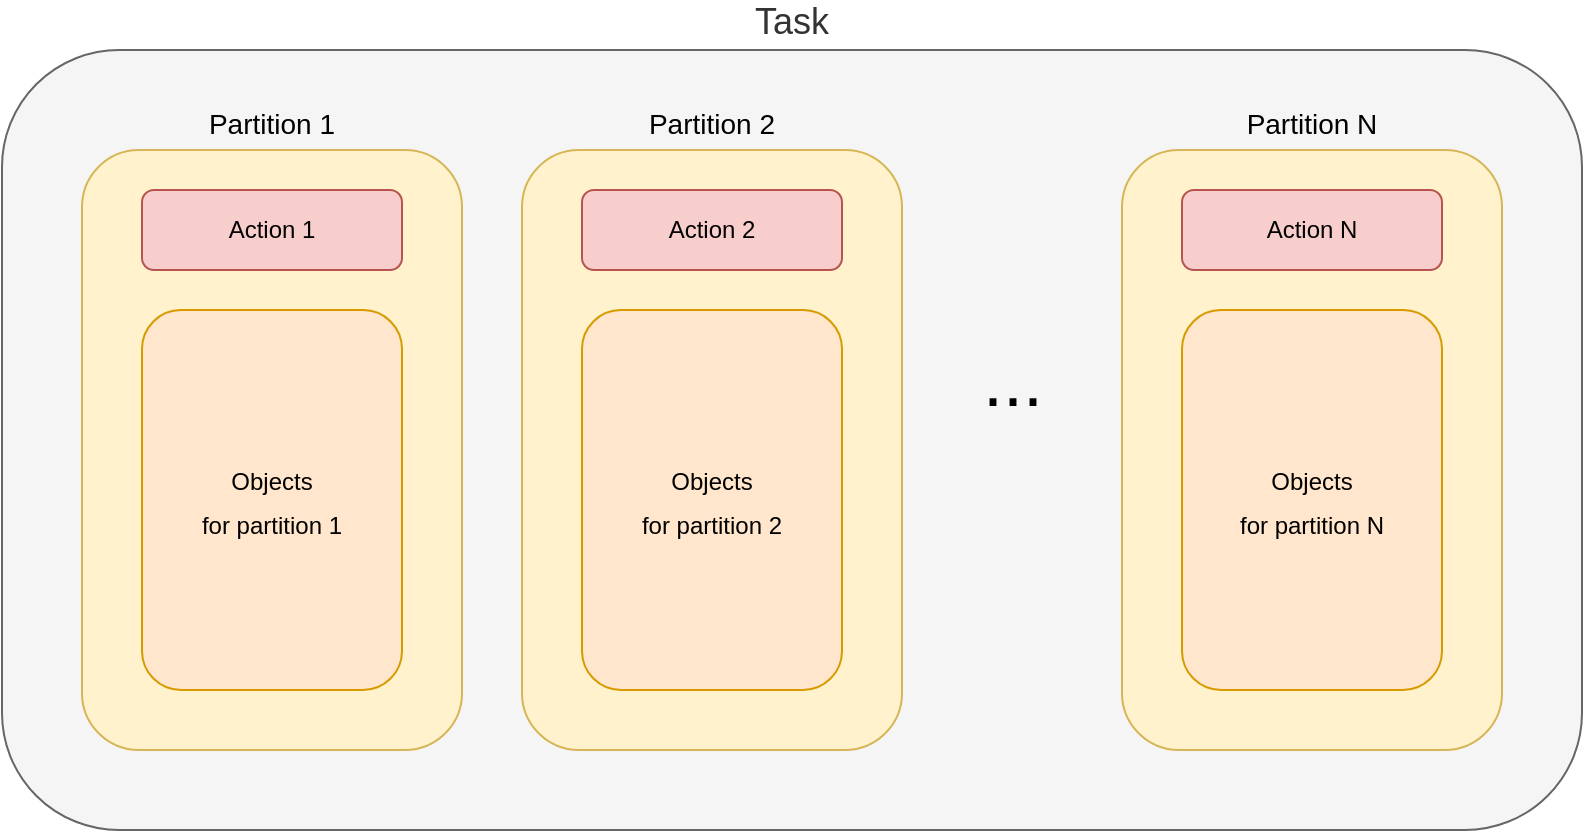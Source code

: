 <mxfile version="13.9.9" type="device"><diagram id="tczYoSBkOdeu9mY3Og8u" name="Page-1"><mxGraphModel dx="1086" dy="966" grid="1" gridSize="10" guides="1" tooltips="1" connect="1" arrows="1" fold="1" page="1" pageScale="1" pageWidth="827" pageHeight="1169" math="0" shadow="0"><root><mxCell id="0"/><mxCell id="1" parent="0"/><mxCell id="gJrOSHwnE2OEPGomYUo7-1" value="Task" style="rounded=1;whiteSpace=wrap;html=1;fontSize=18;labelPosition=center;verticalLabelPosition=top;align=center;verticalAlign=bottom;fillColor=#f5f5f5;strokeColor=#666666;fontColor=#333333;" parent="1" vertex="1"><mxGeometry x="30" y="240" width="790" height="390" as="geometry"/></mxCell><mxCell id="gJrOSHwnE2OEPGomYUo7-30" value="&lt;font style=&quot;font-size: 14px&quot;&gt;Partition N&lt;/font&gt;" style="rounded=1;whiteSpace=wrap;html=1;fontSize=18;labelPosition=center;verticalLabelPosition=top;align=center;verticalAlign=bottom;fillColor=#fff2cc;strokeColor=#d6b656;" parent="1" vertex="1"><mxGeometry x="590" y="290" width="190" height="300" as="geometry"/></mxCell><mxCell id="gJrOSHwnE2OEPGomYUo7-18" value="&lt;font style=&quot;font-size: 14px&quot;&gt;Partition 2&lt;/font&gt;" style="rounded=1;whiteSpace=wrap;html=1;fontSize=18;labelPosition=center;verticalLabelPosition=top;align=center;verticalAlign=bottom;fillColor=#fff2cc;strokeColor=#d6b656;" parent="1" vertex="1"><mxGeometry x="290" y="290" width="190" height="300" as="geometry"/></mxCell><mxCell id="gJrOSHwnE2OEPGomYUo7-2" value="&lt;font style=&quot;font-size: 14px&quot;&gt;Partition 1&lt;/font&gt;" style="rounded=1;whiteSpace=wrap;html=1;fontSize=18;labelPosition=center;verticalLabelPosition=top;align=center;verticalAlign=bottom;fillColor=#fff2cc;strokeColor=#d6b656;" parent="1" vertex="1"><mxGeometry x="70" y="290" width="190" height="300" as="geometry"/></mxCell><mxCell id="gJrOSHwnE2OEPGomYUo7-5" value="&lt;font style=&quot;font-size: 36px&quot;&gt;...&lt;/font&gt;" style="text;html=1;align=center;verticalAlign=middle;resizable=0;points=[];autosize=1;fontSize=18;" parent="1" vertex="1"><mxGeometry x="510" y="390" width="50" height="30" as="geometry"/></mxCell><mxCell id="vWo9MA9QwkGOdSMucsnN-2" value="&lt;span style=&quot;font-size: 12px&quot;&gt;Objects&lt;br&gt;for partition 1&lt;/span&gt;" style="rounded=1;whiteSpace=wrap;html=1;fontSize=18;labelPosition=center;verticalLabelPosition=middle;align=center;verticalAlign=middle;fillColor=#ffe6cc;strokeColor=#d79b00;" parent="1" vertex="1"><mxGeometry x="100" y="370" width="130" height="190" as="geometry"/></mxCell><mxCell id="ghbv6CAcZa4JOoO7zXKy-1" value="&lt;span style=&quot;font-size: 12px&quot;&gt;Objects&lt;br&gt;for partition 2&lt;/span&gt;" style="rounded=1;whiteSpace=wrap;html=1;fontSize=18;labelPosition=center;verticalLabelPosition=middle;align=center;verticalAlign=middle;fillColor=#ffe6cc;strokeColor=#d79b00;" vertex="1" parent="1"><mxGeometry x="320" y="370" width="130" height="190" as="geometry"/></mxCell><mxCell id="ghbv6CAcZa4JOoO7zXKy-2" value="&lt;span style=&quot;font-size: 12px&quot;&gt;Objects&lt;br&gt;for partition N&lt;/span&gt;" style="rounded=1;whiteSpace=wrap;html=1;fontSize=18;labelPosition=center;verticalLabelPosition=middle;align=center;verticalAlign=middle;fillColor=#ffe6cc;strokeColor=#d79b00;" vertex="1" parent="1"><mxGeometry x="620" y="370" width="130" height="190" as="geometry"/></mxCell><mxCell id="ghbv6CAcZa4JOoO7zXKy-3" value="Action 1" style="rounded=1;whiteSpace=wrap;html=1;fillColor=#f8cecc;strokeColor=#b85450;" vertex="1" parent="1"><mxGeometry x="100" y="310" width="130" height="40" as="geometry"/></mxCell><mxCell id="ghbv6CAcZa4JOoO7zXKy-4" value="Action 2" style="rounded=1;whiteSpace=wrap;html=1;fillColor=#f8cecc;strokeColor=#b85450;" vertex="1" parent="1"><mxGeometry x="320" y="310" width="130" height="40" as="geometry"/></mxCell><mxCell id="ghbv6CAcZa4JOoO7zXKy-5" value="Action N" style="rounded=1;whiteSpace=wrap;html=1;fillColor=#f8cecc;strokeColor=#b85450;" vertex="1" parent="1"><mxGeometry x="620" y="310" width="130" height="40" as="geometry"/></mxCell></root></mxGraphModel></diagram></mxfile>